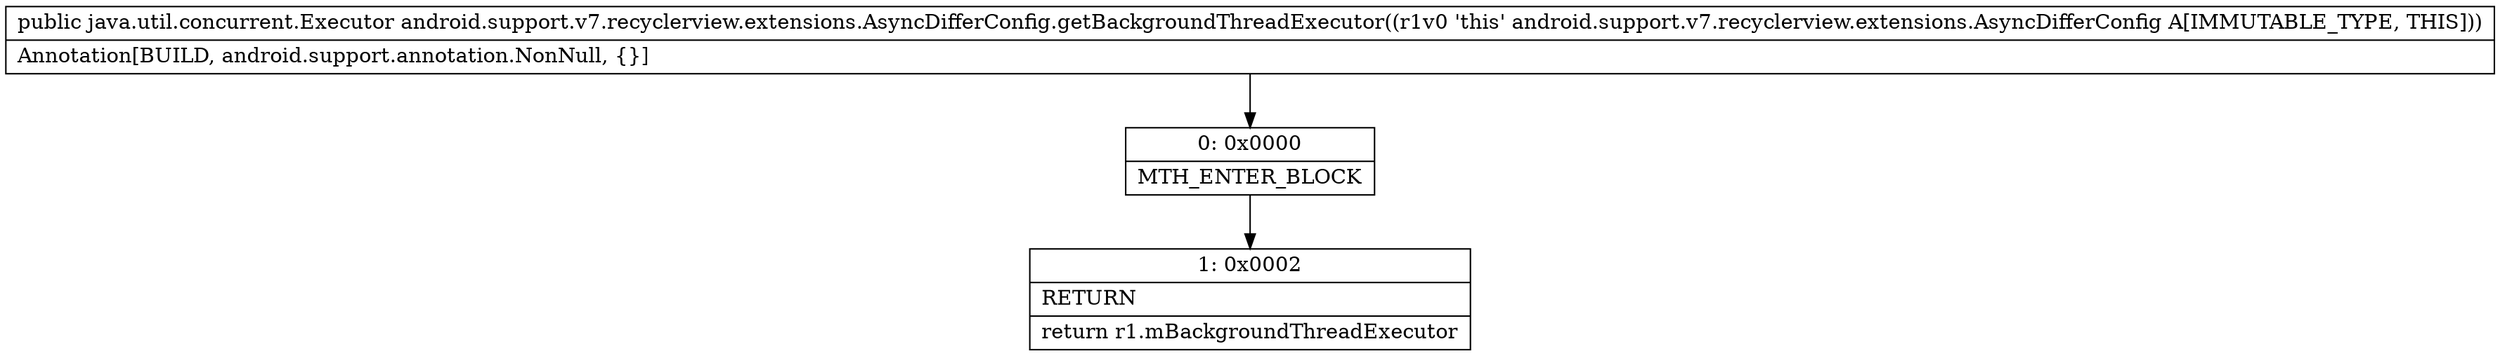 digraph "CFG forandroid.support.v7.recyclerview.extensions.AsyncDifferConfig.getBackgroundThreadExecutor()Ljava\/util\/concurrent\/Executor;" {
Node_0 [shape=record,label="{0\:\ 0x0000|MTH_ENTER_BLOCK\l}"];
Node_1 [shape=record,label="{1\:\ 0x0002|RETURN\l|return r1.mBackgroundThreadExecutor\l}"];
MethodNode[shape=record,label="{public java.util.concurrent.Executor android.support.v7.recyclerview.extensions.AsyncDifferConfig.getBackgroundThreadExecutor((r1v0 'this' android.support.v7.recyclerview.extensions.AsyncDifferConfig A[IMMUTABLE_TYPE, THIS]))  | Annotation[BUILD, android.support.annotation.NonNull, \{\}]\l}"];
MethodNode -> Node_0;
Node_0 -> Node_1;
}

